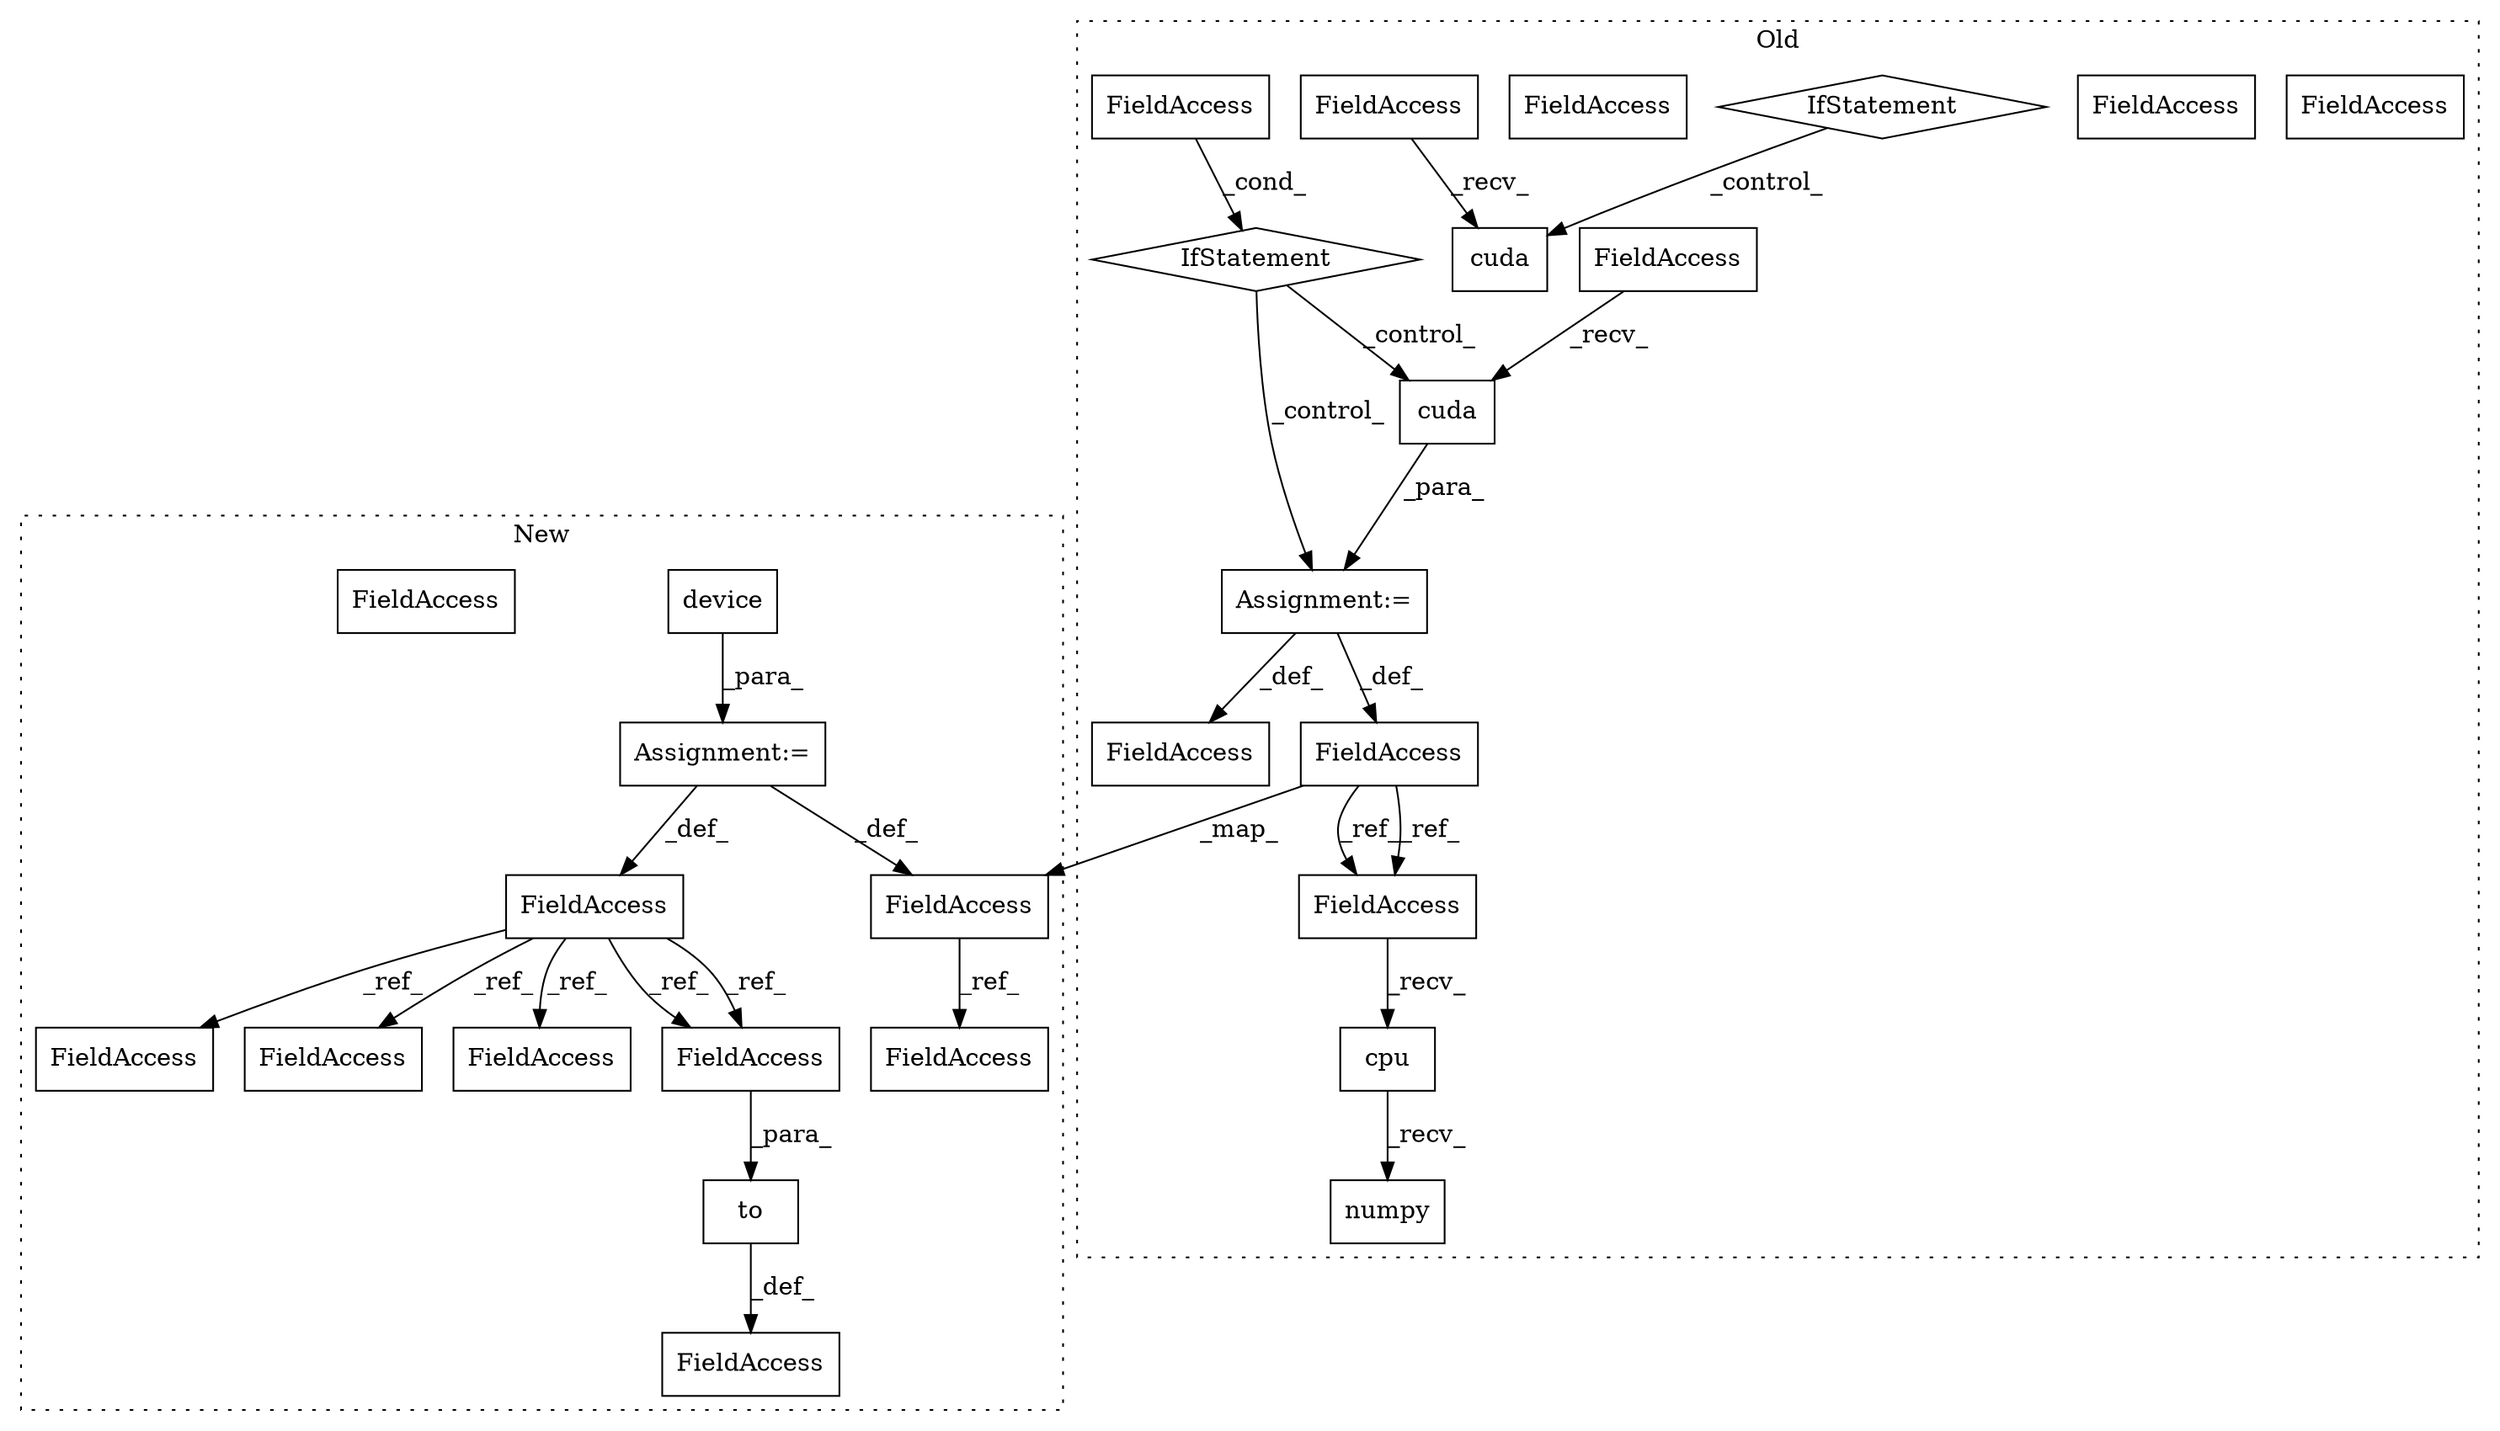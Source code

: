 digraph G {
subgraph cluster0 {
1 [label="numpy" a="32" s="8578" l="7" shape="box"];
3 [label="cuda" a="32" s="6116" l="6" shape="box"];
4 [label="cuda" a="32" s="3623" l="6" shape="box"];
5 [label="FieldAccess" a="22" s="6102" l="13" shape="box"];
6 [label="FieldAccess" a="22" s="6088" l="13" shape="box"];
7 [label="FieldAccess" a="22" s="6063" l="4" shape="box"];
9 [label="FieldAccess" a="22" s="3615" l="7" shape="box"];
14 [label="IfStatement" a="25" s="6059,6072" l="4,2" shape="diamond"];
16 [label="IfStatement" a="25" s="3590,3603" l="4,2" shape="diamond"];
18 [label="FieldAccess" a="22" s="6909" l="12" shape="box"];
19 [label="FieldAccess" a="22" s="8554" l="12" shape="box"];
21 [label="cpu" a="32" s="8572" l="5" shape="box"];
24 [label="Assignment:=" a="7" s="6101" l="1" shape="box"];
25 [label="FieldAccess" a="22" s="3615" l="7" shape="box"];
26 [label="FieldAccess" a="22" s="6063" l="4" shape="box"];
28 [label="FieldAccess" a="22" s="8554" l="12" shape="box"];
label = "Old";
style="dotted";
}
subgraph cluster1 {
2 [label="device" a="32" s="3195,3228" l="7,1" shape="box"];
8 [label="FieldAccess" a="22" s="3182" l="6" shape="box"];
10 [label="FieldAccess" a="22" s="3482" l="6" shape="box"];
11 [label="FieldAccess" a="22" s="4559" l="6" shape="box"];
12 [label="FieldAccess" a="22" s="3558" l="6" shape="box"];
13 [label="FieldAccess" a="22" s="8012" l="6" shape="box"];
15 [label="FieldAccess" a="22" s="3396" l="7" shape="box"];
17 [label="FieldAccess" a="22" s="6617" l="12" shape="box"];
20 [label="FieldAccess" a="22" s="8241" l="12" shape="box"];
22 [label="to" a="32" s="3479,3488" l="3,1" shape="box"];
23 [label="Assignment:=" a="7" s="3188" l="1" shape="box"];
27 [label="FieldAccess" a="22" s="3482" l="6" shape="box"];
label = "New";
style="dotted";
}
2 -> 23 [label="_para_"];
3 -> 24 [label="_para_"];
5 -> 3 [label="_recv_"];
8 -> 13 [label="_ref_"];
8 -> 27 [label="_ref_"];
8 -> 11 [label="_ref_"];
8 -> 27 [label="_ref_"];
8 -> 12 [label="_ref_"];
14 -> 24 [label="_control_"];
14 -> 3 [label="_control_"];
16 -> 4 [label="_control_"];
17 -> 20 [label="_ref_"];
18 -> 17 [label="_map_"];
18 -> 28 [label="_ref_"];
18 -> 28 [label="_ref_"];
21 -> 1 [label="_recv_"];
22 -> 15 [label="_def_"];
23 -> 17 [label="_def_"];
23 -> 8 [label="_def_"];
24 -> 6 [label="_def_"];
24 -> 18 [label="_def_"];
25 -> 4 [label="_recv_"];
26 -> 14 [label="_cond_"];
27 -> 22 [label="_para_"];
28 -> 21 [label="_recv_"];
}